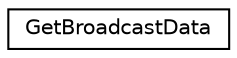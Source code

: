 digraph "Graphical Class Hierarchy"
{
  edge [fontname="Helvetica",fontsize="10",labelfontname="Helvetica",labelfontsize="10"];
  node [fontname="Helvetica",fontsize="10",shape=record];
  rankdir="LR";
  Node0 [label="GetBroadcastData",height=0.2,width=0.4,color="black", fillcolor="white", style="filled",URL="$struct_get_broadcast_data.html",tooltip="Get broadcast data. "];
}
